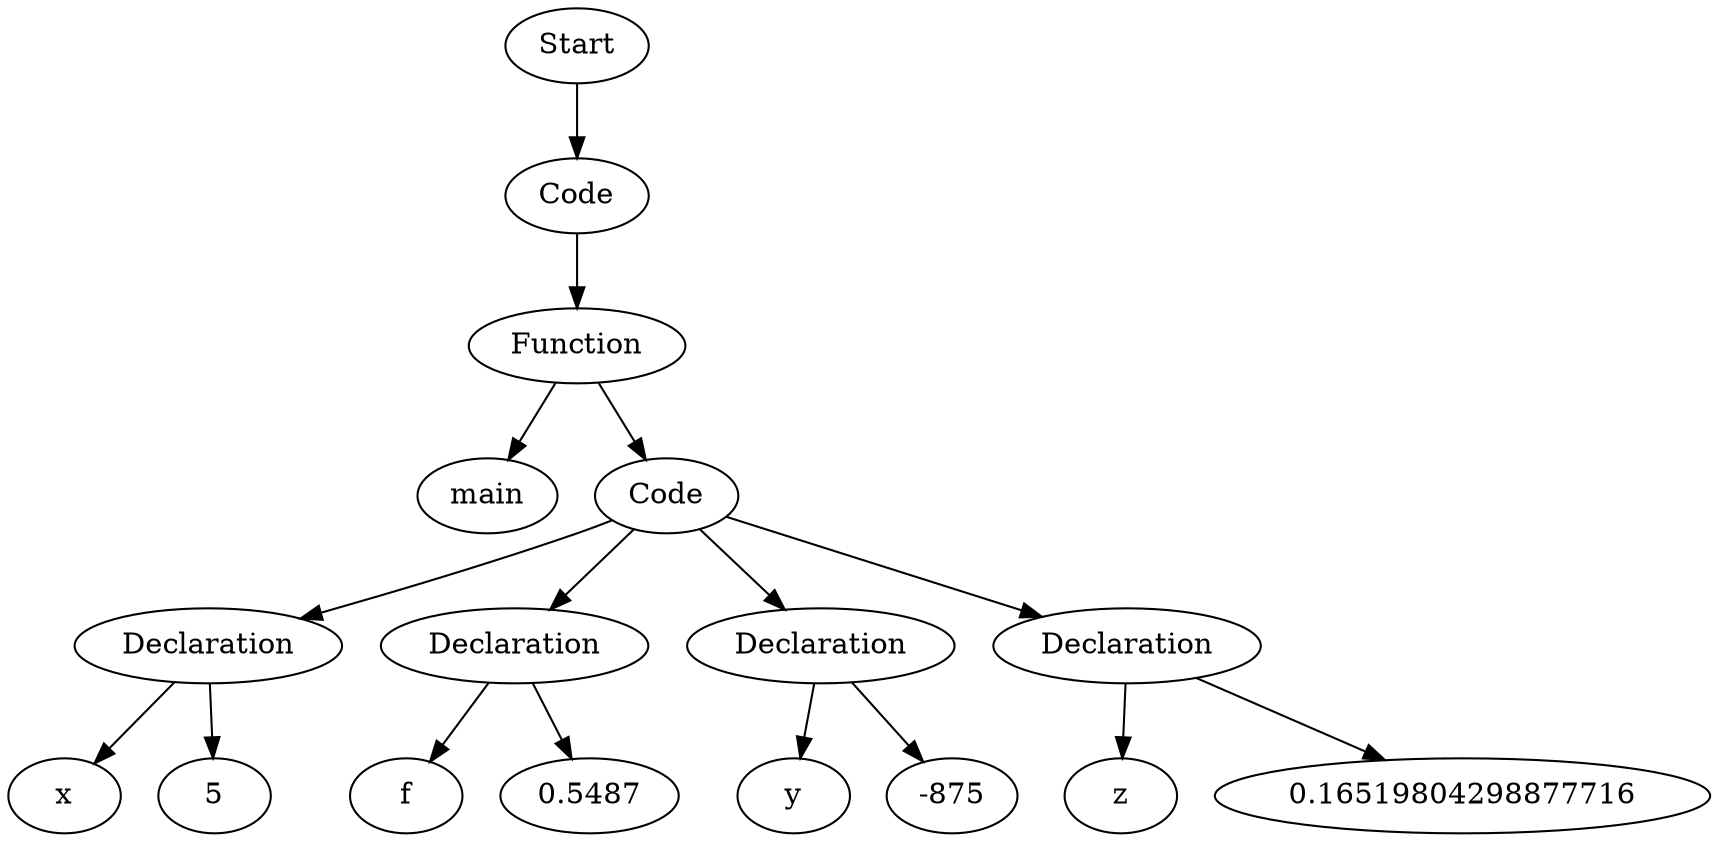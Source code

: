 digraph AST {
  "131430722026896" [label="Start"];
  "131430722026896" -> "131430722144576";
  "131430722144576" [label="Code"];
  "131430722144576" -> "131430722143904";
  "131430722143904" [label="Function"];
  "131430722143904" -> "131430722147408";
  "131430722143904" -> "131430722142416";
  "131430722147408" [label="main"];
  "131430722142416" [label="Code"];
  "131430722142416" -> "131430722147168";
  "131430722142416" -> "131430722147936";
  "131430722142416" -> "131430722148800";
  "131430722142416" -> "131430722149664";
  "131430722147168" [label="Declaration"];
  "131430722147168" -> "131430722142368";
  "131430722147168" -> "131430722148032";
  "131430722142368" [label="x"];
  "131430722148032" [label="5"];
  "131430722147936" [label="Declaration"];
  "131430722147936" -> "131430722148368";
  "131430722147936" -> "131430722148896";
  "131430722148368" [label="f"];
  "131430722148896" [label="0.5487"];
  "131430722148800" [label="Declaration"];
  "131430722148800" -> "131430722149232";
  "131430722148800" -> "131430722147120";
  "131430722149232" [label="y"];
  "131430722147120" [label="-875"];
  "131430722149664" [label="Declaration"];
  "131430722149664" -> "131430722151152";
  "131430722149664" -> "131430722152160";
  "131430722151152" [label="z"];
  "131430722152160" [label="0.16519804298877716"];
}
